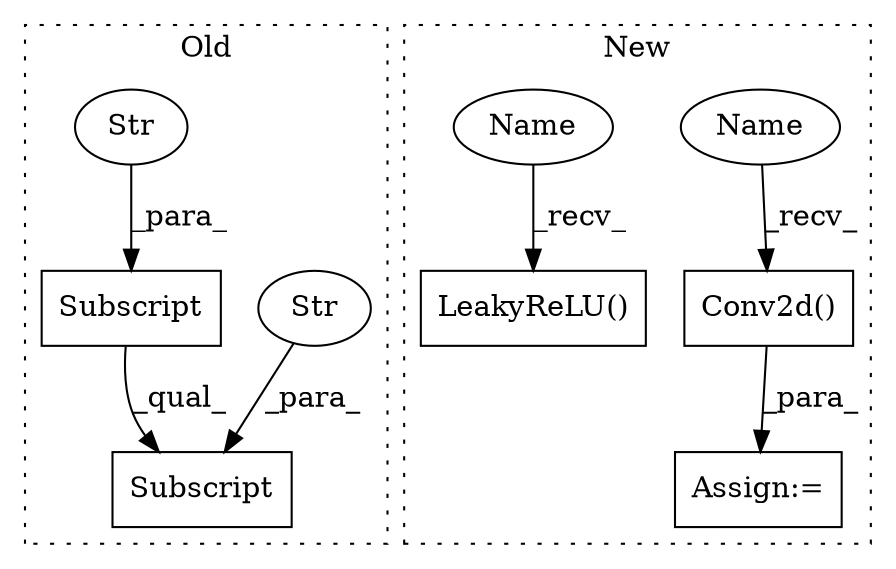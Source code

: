digraph G {
subgraph cluster0 {
1 [label="Subscript" a="63" s="6091,0" l="39,0" shape="box"];
3 [label="Str" a="66" s="6120" l="9" shape="ellipse"];
4 [label="Subscript" a="63" s="6091,0" l="28,0" shape="box"];
5 [label="Str" a="66" s="6103" l="15" shape="ellipse"];
label = "Old";
style="dotted";
}
subgraph cluster1 {
2 [label="LeakyReLU()" a="75" s="4316,4332" l="13,1" shape="box"];
6 [label="Conv2d()" a="75" s="4265,4300" l="10,1" shape="box"];
7 [label="Assign:=" a="68" s="4260" l="4" shape="box"];
8 [label="Name" a="87" s="4265" l="2" shape="ellipse"];
9 [label="Name" a="87" s="4316" l="2" shape="ellipse"];
label = "New";
style="dotted";
}
3 -> 1 [label="_para_"];
4 -> 1 [label="_qual_"];
5 -> 4 [label="_para_"];
6 -> 7 [label="_para_"];
8 -> 6 [label="_recv_"];
9 -> 2 [label="_recv_"];
}